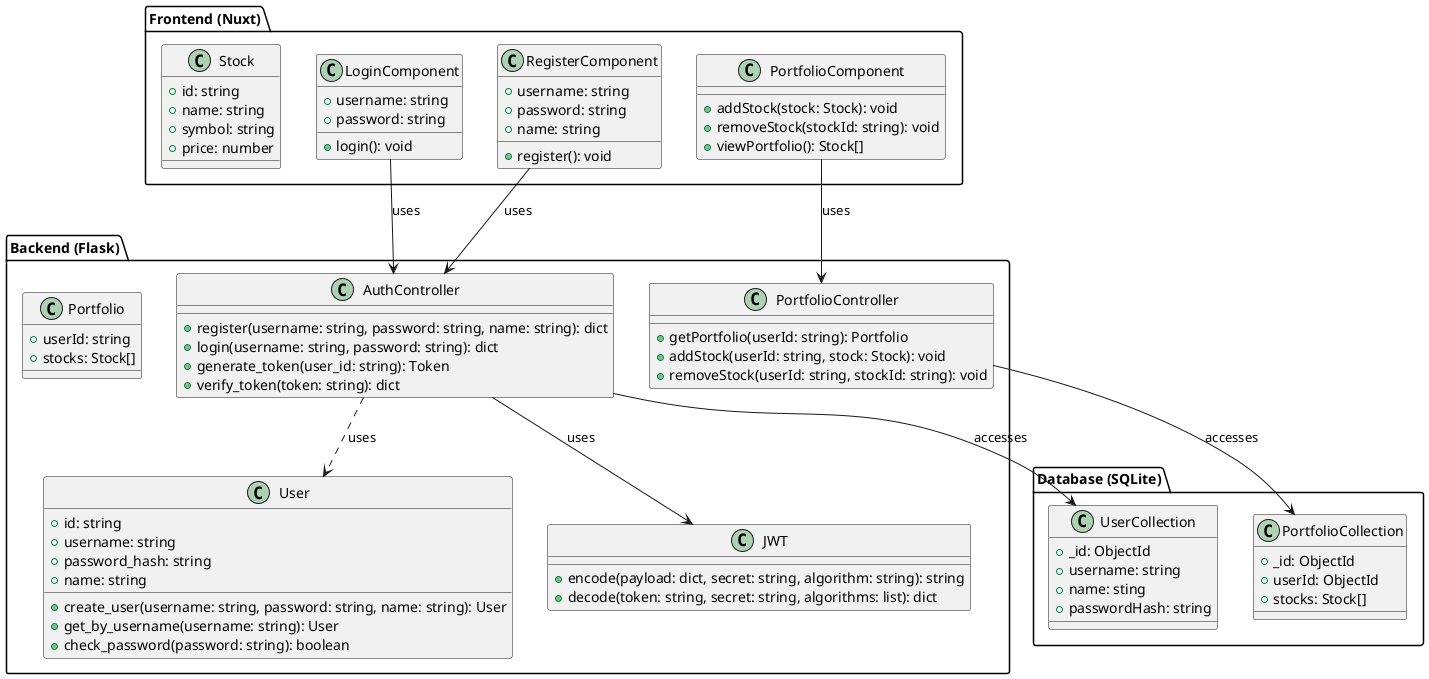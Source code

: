 @startuml

package "Frontend (Nuxt)" {
    class LoginComponent {
        + username: string
        + password: string
        + login(): void
    }

    class RegisterComponent {
        + username: string
        + password: string
        + name: string
        + register(): void
    }

    class PortfolioComponent {
        + addStock(stock: Stock): void
        + removeStock(stockId: string): void
        + viewPortfolio(): Stock[]
    }

    class Stock {
        + id: string
        + name: string
        + symbol: string
        + price: number
    }
}

package "Backend (Flask)" {
   class AuthController {
       + register(username: string, password: string, name: string): dict
       + login(username: string, password: string): dict
       + generate_token(user_id: string): Token
       + verify_token(token: string): dict
   }

    class PortfolioController {
        + getPortfolio(userId: string): Portfolio
        + addStock(userId: string, stock: Stock): void
        + removeStock(userId: string, stockId: string): void
    }

    class User {
        + id: string
        + username: string
        + password_hash: string
        + name: string
        + create_user(username: string, password: string, name: string): User
        + get_by_username(username: string): User
        + check_password(password: string): boolean
    }

    class Portfolio {
        + userId: string
        + stocks: Stock[]
    }

    class JWT {
        + encode(payload: dict, secret: string, algorithm: string): string
        + decode(token: string, secret: string, algorithms: list): dict
    }
}

package "Database (SQLite)" {
    class UserCollection {
        + _id: ObjectId
        + username: string
        + name: sting
        + passwordHash: string
    }

    class PortfolioCollection {
        + _id: ObjectId
        + userId: ObjectId
        + stocks: Stock[]
    }
}

"LoginComponent" --> "AuthController": uses
"RegisterComponent" --> "AuthController": uses
"PortfolioComponent" --> "PortfolioController": uses
"AuthController" ..> "User": uses
"AuthController" --> JWT : uses
"AuthController" --> "UserCollection": accesses
"PortfolioController" --> "PortfolioCollection": accesses

@enduml
